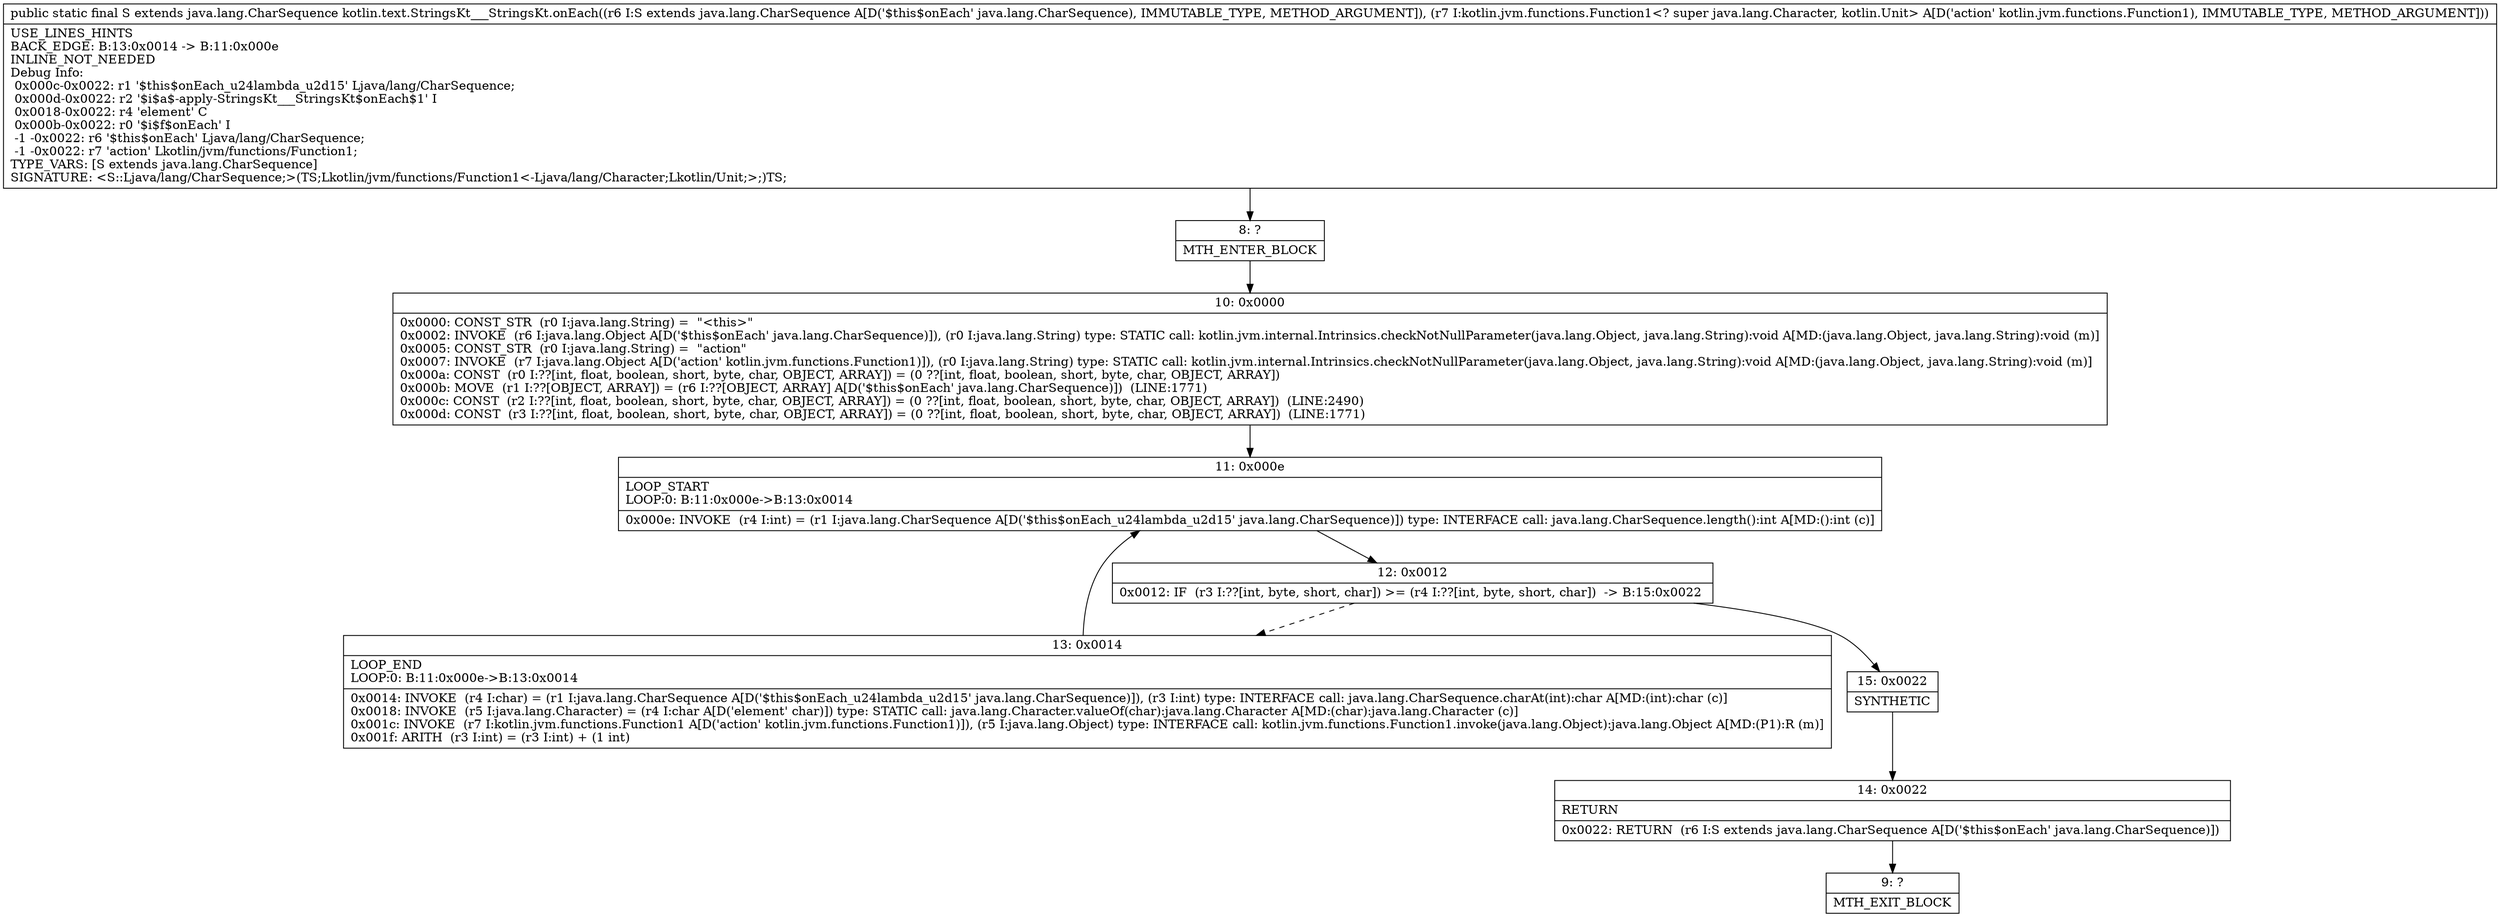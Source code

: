 digraph "CFG forkotlin.text.StringsKt___StringsKt.onEach(Ljava\/lang\/CharSequence;Lkotlin\/jvm\/functions\/Function1;)Ljava\/lang\/CharSequence;" {
Node_8 [shape=record,label="{8\:\ ?|MTH_ENTER_BLOCK\l}"];
Node_10 [shape=record,label="{10\:\ 0x0000|0x0000: CONST_STR  (r0 I:java.lang.String) =  \"\<this\>\" \l0x0002: INVOKE  (r6 I:java.lang.Object A[D('$this$onEach' java.lang.CharSequence)]), (r0 I:java.lang.String) type: STATIC call: kotlin.jvm.internal.Intrinsics.checkNotNullParameter(java.lang.Object, java.lang.String):void A[MD:(java.lang.Object, java.lang.String):void (m)]\l0x0005: CONST_STR  (r0 I:java.lang.String) =  \"action\" \l0x0007: INVOKE  (r7 I:java.lang.Object A[D('action' kotlin.jvm.functions.Function1)]), (r0 I:java.lang.String) type: STATIC call: kotlin.jvm.internal.Intrinsics.checkNotNullParameter(java.lang.Object, java.lang.String):void A[MD:(java.lang.Object, java.lang.String):void (m)]\l0x000a: CONST  (r0 I:??[int, float, boolean, short, byte, char, OBJECT, ARRAY]) = (0 ??[int, float, boolean, short, byte, char, OBJECT, ARRAY]) \l0x000b: MOVE  (r1 I:??[OBJECT, ARRAY]) = (r6 I:??[OBJECT, ARRAY] A[D('$this$onEach' java.lang.CharSequence)])  (LINE:1771)\l0x000c: CONST  (r2 I:??[int, float, boolean, short, byte, char, OBJECT, ARRAY]) = (0 ??[int, float, boolean, short, byte, char, OBJECT, ARRAY])  (LINE:2490)\l0x000d: CONST  (r3 I:??[int, float, boolean, short, byte, char, OBJECT, ARRAY]) = (0 ??[int, float, boolean, short, byte, char, OBJECT, ARRAY])  (LINE:1771)\l}"];
Node_11 [shape=record,label="{11\:\ 0x000e|LOOP_START\lLOOP:0: B:11:0x000e\-\>B:13:0x0014\l|0x000e: INVOKE  (r4 I:int) = (r1 I:java.lang.CharSequence A[D('$this$onEach_u24lambda_u2d15' java.lang.CharSequence)]) type: INTERFACE call: java.lang.CharSequence.length():int A[MD:():int (c)]\l}"];
Node_12 [shape=record,label="{12\:\ 0x0012|0x0012: IF  (r3 I:??[int, byte, short, char]) \>= (r4 I:??[int, byte, short, char])  \-\> B:15:0x0022 \l}"];
Node_13 [shape=record,label="{13\:\ 0x0014|LOOP_END\lLOOP:0: B:11:0x000e\-\>B:13:0x0014\l|0x0014: INVOKE  (r4 I:char) = (r1 I:java.lang.CharSequence A[D('$this$onEach_u24lambda_u2d15' java.lang.CharSequence)]), (r3 I:int) type: INTERFACE call: java.lang.CharSequence.charAt(int):char A[MD:(int):char (c)]\l0x0018: INVOKE  (r5 I:java.lang.Character) = (r4 I:char A[D('element' char)]) type: STATIC call: java.lang.Character.valueOf(char):java.lang.Character A[MD:(char):java.lang.Character (c)]\l0x001c: INVOKE  (r7 I:kotlin.jvm.functions.Function1 A[D('action' kotlin.jvm.functions.Function1)]), (r5 I:java.lang.Object) type: INTERFACE call: kotlin.jvm.functions.Function1.invoke(java.lang.Object):java.lang.Object A[MD:(P1):R (m)]\l0x001f: ARITH  (r3 I:int) = (r3 I:int) + (1 int) \l}"];
Node_15 [shape=record,label="{15\:\ 0x0022|SYNTHETIC\l}"];
Node_14 [shape=record,label="{14\:\ 0x0022|RETURN\l|0x0022: RETURN  (r6 I:S extends java.lang.CharSequence A[D('$this$onEach' java.lang.CharSequence)]) \l}"];
Node_9 [shape=record,label="{9\:\ ?|MTH_EXIT_BLOCK\l}"];
MethodNode[shape=record,label="{public static final S extends java.lang.CharSequence kotlin.text.StringsKt___StringsKt.onEach((r6 I:S extends java.lang.CharSequence A[D('$this$onEach' java.lang.CharSequence), IMMUTABLE_TYPE, METHOD_ARGUMENT]), (r7 I:kotlin.jvm.functions.Function1\<? super java.lang.Character, kotlin.Unit\> A[D('action' kotlin.jvm.functions.Function1), IMMUTABLE_TYPE, METHOD_ARGUMENT]))  | USE_LINES_HINTS\lBACK_EDGE: B:13:0x0014 \-\> B:11:0x000e\lINLINE_NOT_NEEDED\lDebug Info:\l  0x000c\-0x0022: r1 '$this$onEach_u24lambda_u2d15' Ljava\/lang\/CharSequence;\l  0x000d\-0x0022: r2 '$i$a$\-apply\-StringsKt___StringsKt$onEach$1' I\l  0x0018\-0x0022: r4 'element' C\l  0x000b\-0x0022: r0 '$i$f$onEach' I\l  \-1 \-0x0022: r6 '$this$onEach' Ljava\/lang\/CharSequence;\l  \-1 \-0x0022: r7 'action' Lkotlin\/jvm\/functions\/Function1;\lTYPE_VARS: [S extends java.lang.CharSequence]\lSIGNATURE: \<S::Ljava\/lang\/CharSequence;\>(TS;Lkotlin\/jvm\/functions\/Function1\<\-Ljava\/lang\/Character;Lkotlin\/Unit;\>;)TS;\l}"];
MethodNode -> Node_8;Node_8 -> Node_10;
Node_10 -> Node_11;
Node_11 -> Node_12;
Node_12 -> Node_13[style=dashed];
Node_12 -> Node_15;
Node_13 -> Node_11;
Node_15 -> Node_14;
Node_14 -> Node_9;
}

